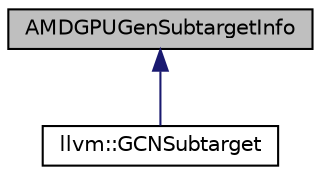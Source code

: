 digraph "AMDGPUGenSubtargetInfo"
{
 // LATEX_PDF_SIZE
  bgcolor="transparent";
  edge [fontname="Helvetica",fontsize="10",labelfontname="Helvetica",labelfontsize="10"];
  node [fontname="Helvetica",fontsize="10",shape=record];
  Node1 [label="AMDGPUGenSubtargetInfo",height=0.2,width=0.4,color="black", fillcolor="grey75", style="filled", fontcolor="black",tooltip=" "];
  Node1 -> Node2 [dir="back",color="midnightblue",fontsize="10",style="solid",fontname="Helvetica"];
  Node2 [label="llvm::GCNSubtarget",height=0.2,width=0.4,color="black",URL="$classllvm_1_1GCNSubtarget.html",tooltip=" "];
}
